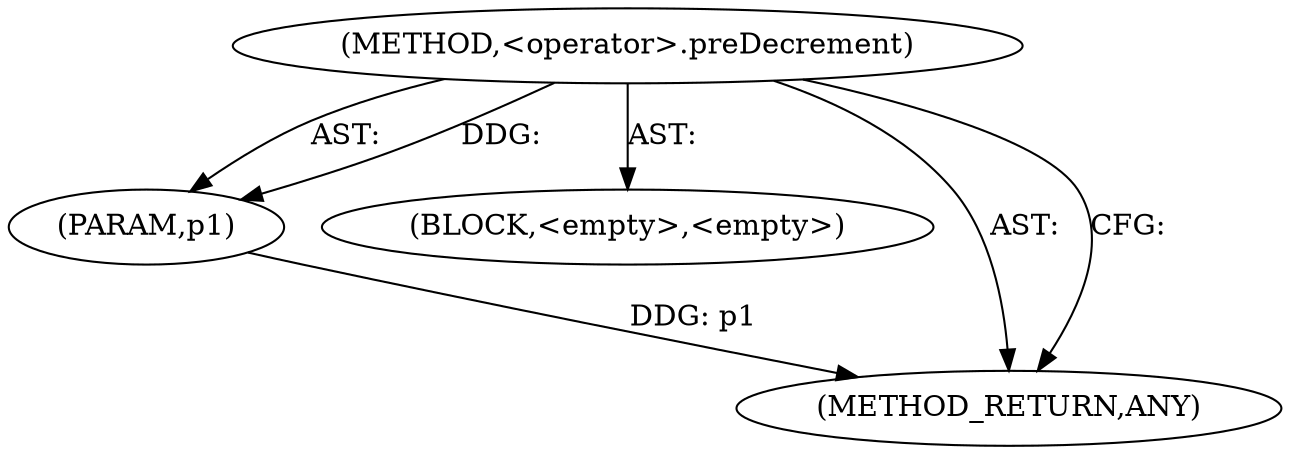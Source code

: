 digraph "&lt;operator&gt;.preDecrement" {  
"111669149801" [label = <(METHOD,&lt;operator&gt;.preDecrement)> ]
"115964117228" [label = <(PARAM,p1)> ]
"25769803964" [label = <(BLOCK,&lt;empty&gt;,&lt;empty&gt;)> ]
"128849018985" [label = <(METHOD_RETURN,ANY)> ]
  "111669149801" -> "115964117228"  [ label = "AST: "] 
  "111669149801" -> "25769803964"  [ label = "AST: "] 
  "111669149801" -> "128849018985"  [ label = "AST: "] 
  "111669149801" -> "128849018985"  [ label = "CFG: "] 
  "115964117228" -> "128849018985"  [ label = "DDG: p1"] 
  "111669149801" -> "115964117228"  [ label = "DDG: "] 
}
